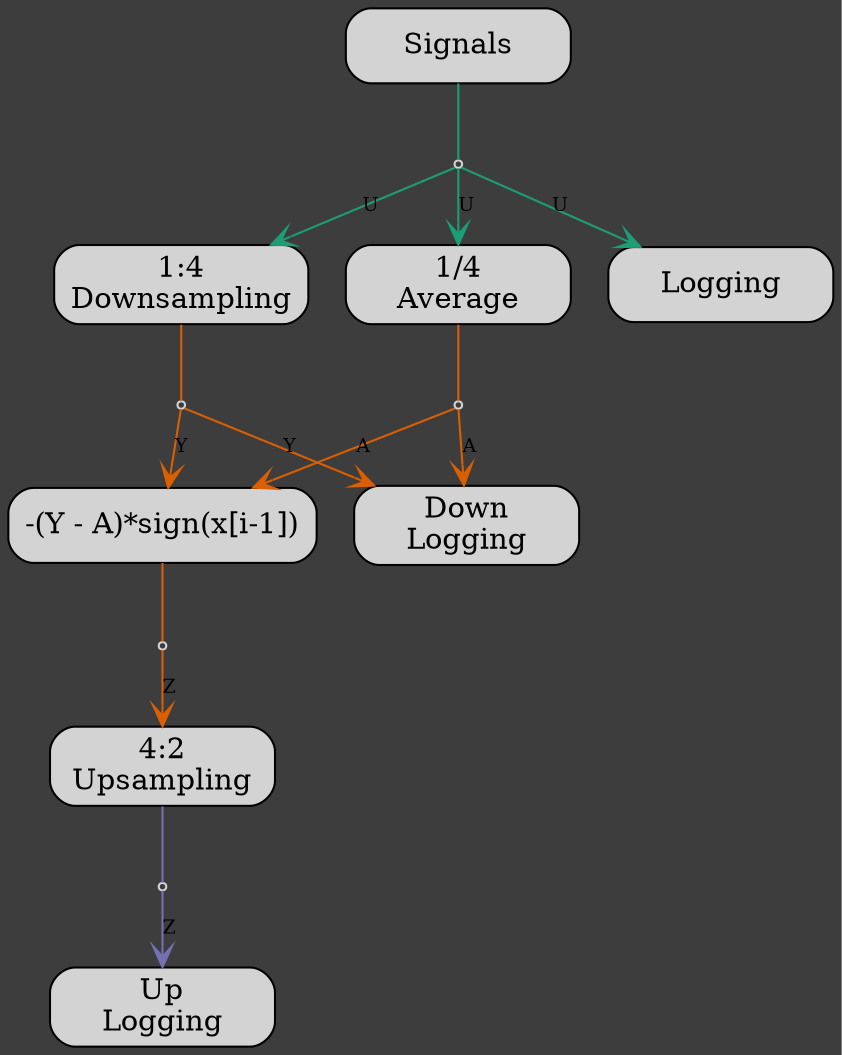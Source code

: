 
digraph  G {
  overlap = scale;
  splines = true;
  bgcolor = gray24;
  {node [shape=box, width=1.5, style="rounded,filled", fillcolor=lightgray]; 16080239393517392754 [label="Signals"]; 11110891922990083343 [label="1:4
Downsampling"]; 17901095001679318352 [label="4:2
Upsampling"]; 7614126030020206094 [label="-(Y - A)*sign(x[i-1])"]; 13418383846904852565 [label="Down
Logging"]; 11645971808258574285 [label="Logging"]; 9332356357388745547 [label="Up
Logging"]; 16116145796696598429 [label="1/4
Average"];}
  node [shape=point, fillcolor=gray24, color=lightgray];

  /* Outputs */
{
  edge [arrowhead=none,colorscheme=dark28];
  16080239393517392754 -> 13617421333920241101 [color=1];
11110891922990083343 -> 14090999327100098430 [color=2];
17901095001679318352 -> 3979635211623298242 [color=3];
7614126030020206094 -> 1312330470008679502 [color=2];
16116145796696598429 -> 9724242860893494469 [color=2];
}
  /* Inputs */
{
  edge [arrowhead=vee,fontsize=9, fontcolor=lightgray, labelfloat=true,colorscheme=dark28]
  13617421333920241101 -> 11110891922990083343 [label="U", color=1];
1312330470008679502 -> 17901095001679318352 [label="Z", color=2];
14090999327100098430 -> 7614126030020206094 [label="Y", color=2];
9724242860893494469 -> 7614126030020206094 [label="A", color=2];
14090999327100098430 -> 13418383846904852565 [label="Y", color=2];
9724242860893494469 -> 13418383846904852565 [label="A", color=2];
13617421333920241101 -> 11645971808258574285 [label="U", color=1];
3979635211623298242 -> 9332356357388745547 [label="Z", color=3];
13617421333920241101 -> 16116145796696598429 [label="U", color=1];
}
}
